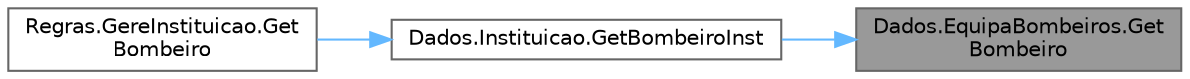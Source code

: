 digraph "Dados.EquipaBombeiros.GetBombeiro"
{
 // LATEX_PDF_SIZE
  bgcolor="transparent";
  edge [fontname=Helvetica,fontsize=10,labelfontname=Helvetica,labelfontsize=10];
  node [fontname=Helvetica,fontsize=10,shape=box,height=0.2,width=0.4];
  rankdir="RL";
  Node1 [id="Node000001",label="Dados.EquipaBombeiros.Get\lBombeiro",height=0.2,width=0.4,color="gray40", fillcolor="grey60", style="filled", fontcolor="black",tooltip="Funcao que devolve as informações de um bombeiro da equipa de bombeiros."];
  Node1 -> Node2 [id="edge1_Node000001_Node000002",dir="back",color="steelblue1",style="solid",tooltip=" "];
  Node2 [id="Node000002",label="Dados.Instituicao.GetBombeiroInst",height=0.2,width=0.4,color="grey40", fillcolor="white", style="filled",URL="$class_dados_1_1_instituicao.html#aeccde949f153f099c1bdf4073bda7850",tooltip="Funcao que devolve as informacoes de um bombeiro da equipa de bombeiros da instituicao."];
  Node2 -> Node3 [id="edge2_Node000002_Node000003",dir="back",color="steelblue1",style="solid",tooltip=" "];
  Node3 [id="Node000003",label="Regras.GereInstituicao.Get\lBombeiro",height=0.2,width=0.4,color="grey40", fillcolor="white", style="filled",URL="$class_regras_1_1_gere_instituicao.html#a690611bb104632162fde67a63bb62a32",tooltip="Funcao que devolve as informacoes de um bombeiro da instituicao."];
}
